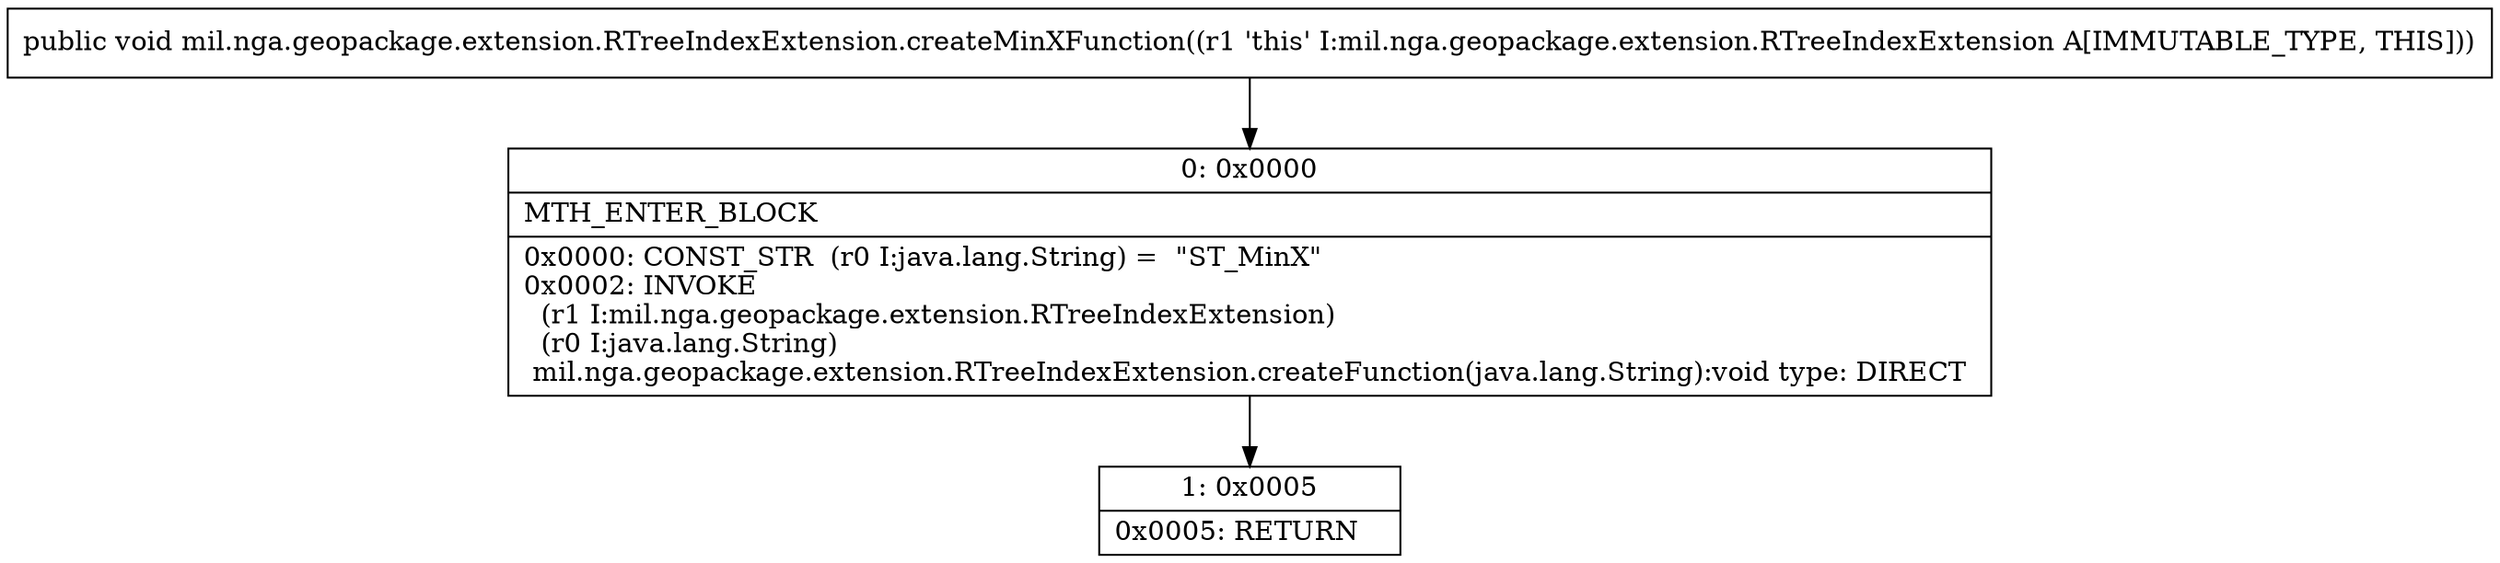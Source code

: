 digraph "CFG formil.nga.geopackage.extension.RTreeIndexExtension.createMinXFunction()V" {
Node_0 [shape=record,label="{0\:\ 0x0000|MTH_ENTER_BLOCK\l|0x0000: CONST_STR  (r0 I:java.lang.String) =  \"ST_MinX\" \l0x0002: INVOKE  \l  (r1 I:mil.nga.geopackage.extension.RTreeIndexExtension)\l  (r0 I:java.lang.String)\l mil.nga.geopackage.extension.RTreeIndexExtension.createFunction(java.lang.String):void type: DIRECT \l}"];
Node_1 [shape=record,label="{1\:\ 0x0005|0x0005: RETURN   \l}"];
MethodNode[shape=record,label="{public void mil.nga.geopackage.extension.RTreeIndexExtension.createMinXFunction((r1 'this' I:mil.nga.geopackage.extension.RTreeIndexExtension A[IMMUTABLE_TYPE, THIS])) }"];
MethodNode -> Node_0;
Node_0 -> Node_1;
}

